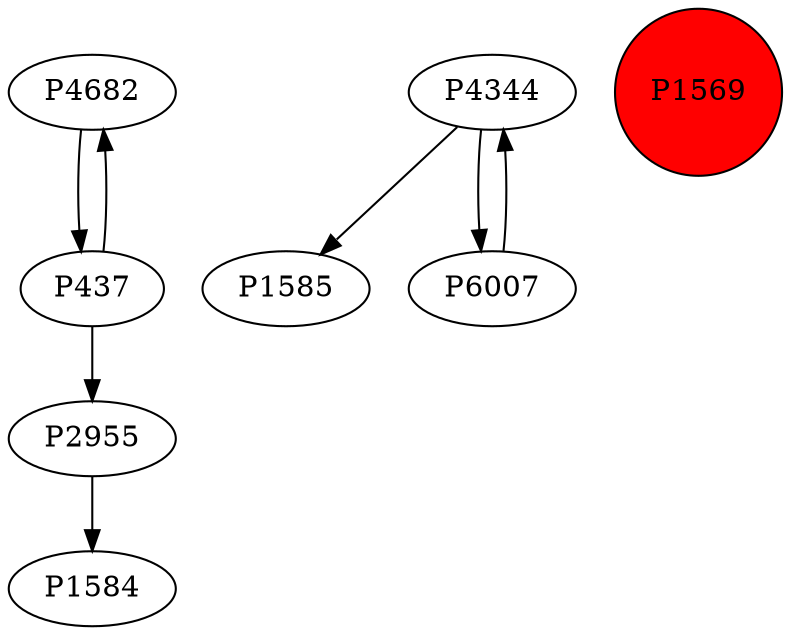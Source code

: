 digraph {
	P4682 -> P437
	P2955 -> P1584
	P437 -> P2955
	P4344 -> P1585
	P437 -> P4682
	P6007 -> P4344
	P4344 -> P6007
	P1569 [shape=circle]
	P1569 [style=filled]
	P1569 [fillcolor=red]
}
